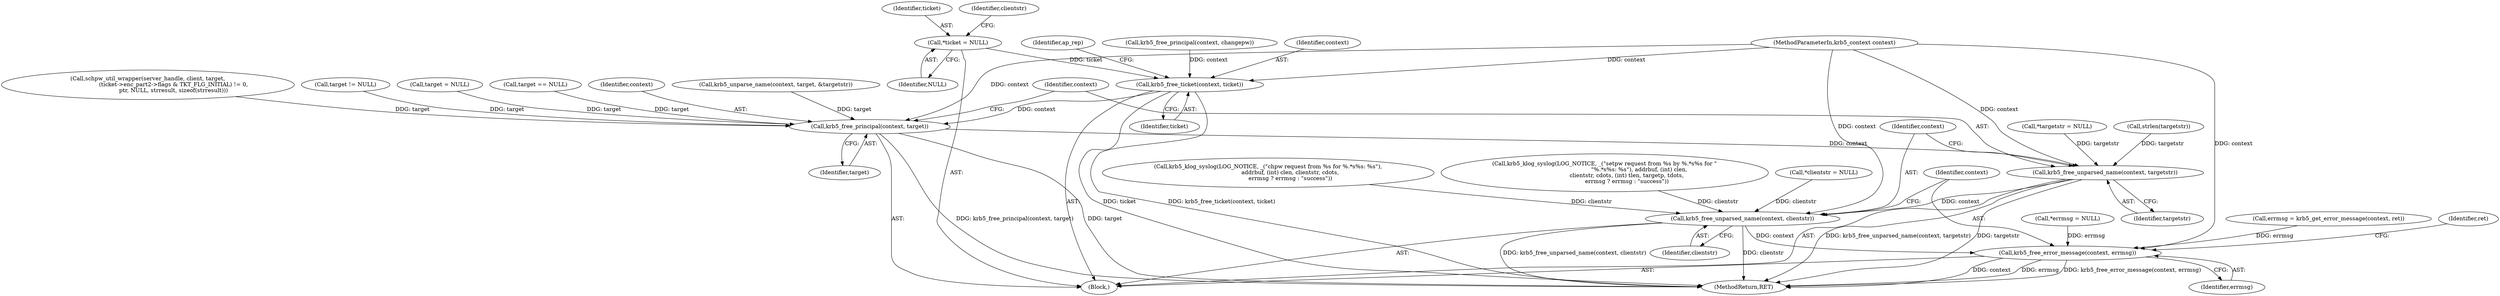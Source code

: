 digraph "0_krb5_cf1a0c411b2668c57c41e9c4efd15ba17b6b322c@pointer" {
"1000162" [label="(Call,*ticket = NULL)"];
"1001231" [label="(Call,krb5_free_ticket(context, ticket))"];
"1001246" [label="(Call,krb5_free_principal(context, target))"];
"1001249" [label="(Call,krb5_free_unparsed_name(context, targetstr))"];
"1001252" [label="(Call,krb5_free_unparsed_name(context, clientstr))"];
"1001255" [label="(Call,krb5_free_error_message(context, errmsg))"];
"1000830" [label="(Call,strlen(targetstr))"];
"1001251" [label="(Identifier,targetstr)"];
"1001253" [label="(Identifier,context)"];
"1001228" [label="(Call,krb5_free_principal(context, changepw))"];
"1001259" [label="(Identifier,ret)"];
"1001252" [label="(Call,krb5_free_unparsed_name(context, clientstr))"];
"1000130" [label="(Block,)"];
"1000170" [label="(Call,*clientstr = NULL)"];
"1001249" [label="(Call,krb5_free_unparsed_name(context, targetstr))"];
"1000158" [label="(Call,target = NULL)"];
"1001247" [label="(Identifier,context)"];
"1000163" [label="(Identifier,ticket)"];
"1001232" [label="(Identifier,context)"];
"1000559" [label="(Call,krb5_unparse_name(context, target, &targetstr))"];
"1000634" [label="(Call,schpw_util_wrapper(server_handle, client, target,\n                             (ticket->enc_part2->flags & TKT_FLG_INITIAL) != 0,\n                             ptr, NULL, strresult, sizeof(strresult)))"];
"1000813" [label="(Call,target == NULL)"];
"1000162" [label="(Call,*ticket = NULL)"];
"1001233" [label="(Identifier,ticket)"];
"1001236" [label="(Identifier,ap_rep)"];
"1001255" [label="(Call,krb5_free_error_message(context, errmsg))"];
"1000171" [label="(Identifier,clientstr)"];
"1000122" [label="(MethodParameterIn,krb5_context context)"];
"1001231" [label="(Call,krb5_free_ticket(context, ticket))"];
"1001248" [label="(Identifier,target)"];
"1000174" [label="(Call,*targetstr = NULL)"];
"1001246" [label="(Call,krb5_free_principal(context, target))"];
"1001257" [label="(Identifier,errmsg)"];
"1000861" [label="(Call,krb5_klog_syslog(LOG_NOTICE, _(\"chpw request from %s for %.*s%s: %s\"),\n                         addrbuf, (int) clen, clientstr, cdots,\n                         errmsg ? errmsg : \"success\"))"];
"1001260" [label="(MethodReturn,RET)"];
"1001256" [label="(Identifier,context)"];
"1000178" [label="(Call,*errmsg = NULL)"];
"1000840" [label="(Call,krb5_klog_syslog(LOG_NOTICE, _(\"setpw request from %s by %.*s%s for \"\n                                       \"%.*s%s: %s\"), addrbuf, (int) clen,\n                         clientstr, cdots, (int) tlen, targetp, tdots,\n                         errmsg ? errmsg : \"success\"))"];
"1000164" [label="(Identifier,NULL)"];
"1000654" [label="(Call,errmsg = krb5_get_error_message(context, ret))"];
"1001254" [label="(Identifier,clientstr)"];
"1000553" [label="(Call,target != NULL)"];
"1001250" [label="(Identifier,context)"];
"1000162" -> "1000130"  [label="AST: "];
"1000162" -> "1000164"  [label="CFG: "];
"1000163" -> "1000162"  [label="AST: "];
"1000164" -> "1000162"  [label="AST: "];
"1000171" -> "1000162"  [label="CFG: "];
"1000162" -> "1001231"  [label="DDG: ticket"];
"1001231" -> "1000130"  [label="AST: "];
"1001231" -> "1001233"  [label="CFG: "];
"1001232" -> "1001231"  [label="AST: "];
"1001233" -> "1001231"  [label="AST: "];
"1001236" -> "1001231"  [label="CFG: "];
"1001231" -> "1001260"  [label="DDG: ticket"];
"1001231" -> "1001260"  [label="DDG: krb5_free_ticket(context, ticket)"];
"1001228" -> "1001231"  [label="DDG: context"];
"1000122" -> "1001231"  [label="DDG: context"];
"1001231" -> "1001246"  [label="DDG: context"];
"1001246" -> "1000130"  [label="AST: "];
"1001246" -> "1001248"  [label="CFG: "];
"1001247" -> "1001246"  [label="AST: "];
"1001248" -> "1001246"  [label="AST: "];
"1001250" -> "1001246"  [label="CFG: "];
"1001246" -> "1001260"  [label="DDG: krb5_free_principal(context, target)"];
"1001246" -> "1001260"  [label="DDG: target"];
"1000122" -> "1001246"  [label="DDG: context"];
"1000158" -> "1001246"  [label="DDG: target"];
"1000553" -> "1001246"  [label="DDG: target"];
"1000634" -> "1001246"  [label="DDG: target"];
"1000813" -> "1001246"  [label="DDG: target"];
"1000559" -> "1001246"  [label="DDG: target"];
"1001246" -> "1001249"  [label="DDG: context"];
"1001249" -> "1000130"  [label="AST: "];
"1001249" -> "1001251"  [label="CFG: "];
"1001250" -> "1001249"  [label="AST: "];
"1001251" -> "1001249"  [label="AST: "];
"1001253" -> "1001249"  [label="CFG: "];
"1001249" -> "1001260"  [label="DDG: targetstr"];
"1001249" -> "1001260"  [label="DDG: krb5_free_unparsed_name(context, targetstr)"];
"1000122" -> "1001249"  [label="DDG: context"];
"1000174" -> "1001249"  [label="DDG: targetstr"];
"1000830" -> "1001249"  [label="DDG: targetstr"];
"1001249" -> "1001252"  [label="DDG: context"];
"1001252" -> "1000130"  [label="AST: "];
"1001252" -> "1001254"  [label="CFG: "];
"1001253" -> "1001252"  [label="AST: "];
"1001254" -> "1001252"  [label="AST: "];
"1001256" -> "1001252"  [label="CFG: "];
"1001252" -> "1001260"  [label="DDG: clientstr"];
"1001252" -> "1001260"  [label="DDG: krb5_free_unparsed_name(context, clientstr)"];
"1000122" -> "1001252"  [label="DDG: context"];
"1000840" -> "1001252"  [label="DDG: clientstr"];
"1000170" -> "1001252"  [label="DDG: clientstr"];
"1000861" -> "1001252"  [label="DDG: clientstr"];
"1001252" -> "1001255"  [label="DDG: context"];
"1001255" -> "1000130"  [label="AST: "];
"1001255" -> "1001257"  [label="CFG: "];
"1001256" -> "1001255"  [label="AST: "];
"1001257" -> "1001255"  [label="AST: "];
"1001259" -> "1001255"  [label="CFG: "];
"1001255" -> "1001260"  [label="DDG: errmsg"];
"1001255" -> "1001260"  [label="DDG: krb5_free_error_message(context, errmsg)"];
"1001255" -> "1001260"  [label="DDG: context"];
"1000122" -> "1001255"  [label="DDG: context"];
"1000178" -> "1001255"  [label="DDG: errmsg"];
"1000654" -> "1001255"  [label="DDG: errmsg"];
}

